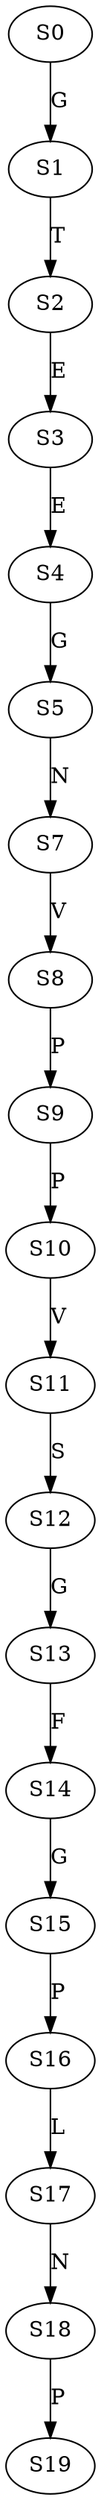 strict digraph  {
	S0 -> S1 [ label = G ];
	S1 -> S2 [ label = T ];
	S2 -> S3 [ label = E ];
	S3 -> S4 [ label = E ];
	S4 -> S5 [ label = G ];
	S5 -> S7 [ label = N ];
	S7 -> S8 [ label = V ];
	S8 -> S9 [ label = P ];
	S9 -> S10 [ label = P ];
	S10 -> S11 [ label = V ];
	S11 -> S12 [ label = S ];
	S12 -> S13 [ label = G ];
	S13 -> S14 [ label = F ];
	S14 -> S15 [ label = G ];
	S15 -> S16 [ label = P ];
	S16 -> S17 [ label = L ];
	S17 -> S18 [ label = N ];
	S18 -> S19 [ label = P ];
}
